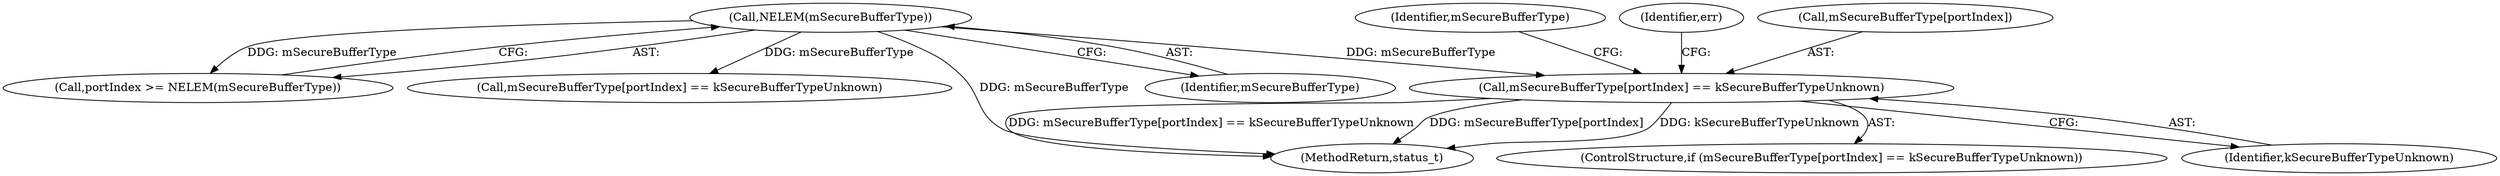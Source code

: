 digraph "0_Android_1d4feebdb85db46e138530f360d9ff2490e14353_0@array" {
"1000251" [label="(Call,mSecureBufferType[portIndex] == kSecureBufferTypeUnknown)"];
"1000108" [label="(Call,NELEM(mSecureBufferType))"];
"1000109" [label="(Identifier,mSecureBufferType)"];
"1000108" [label="(Call,NELEM(mSecureBufferType))"];
"1000106" [label="(Call,portIndex >= NELEM(mSecureBufferType))"];
"1000259" [label="(Identifier,mSecureBufferType)"];
"1000263" [label="(Identifier,err)"];
"1000201" [label="(Call,mSecureBufferType[portIndex] == kSecureBufferTypeUnknown)"];
"1000268" [label="(MethodReturn,status_t)"];
"1000252" [label="(Call,mSecureBufferType[portIndex])"];
"1000251" [label="(Call,mSecureBufferType[portIndex] == kSecureBufferTypeUnknown)"];
"1000250" [label="(ControlStructure,if (mSecureBufferType[portIndex] == kSecureBufferTypeUnknown))"];
"1000255" [label="(Identifier,kSecureBufferTypeUnknown)"];
"1000251" -> "1000250"  [label="AST: "];
"1000251" -> "1000255"  [label="CFG: "];
"1000252" -> "1000251"  [label="AST: "];
"1000255" -> "1000251"  [label="AST: "];
"1000259" -> "1000251"  [label="CFG: "];
"1000263" -> "1000251"  [label="CFG: "];
"1000251" -> "1000268"  [label="DDG: kSecureBufferTypeUnknown"];
"1000251" -> "1000268"  [label="DDG: mSecureBufferType[portIndex] == kSecureBufferTypeUnknown"];
"1000251" -> "1000268"  [label="DDG: mSecureBufferType[portIndex]"];
"1000108" -> "1000251"  [label="DDG: mSecureBufferType"];
"1000108" -> "1000106"  [label="AST: "];
"1000108" -> "1000109"  [label="CFG: "];
"1000109" -> "1000108"  [label="AST: "];
"1000106" -> "1000108"  [label="CFG: "];
"1000108" -> "1000268"  [label="DDG: mSecureBufferType"];
"1000108" -> "1000106"  [label="DDG: mSecureBufferType"];
"1000108" -> "1000201"  [label="DDG: mSecureBufferType"];
}

